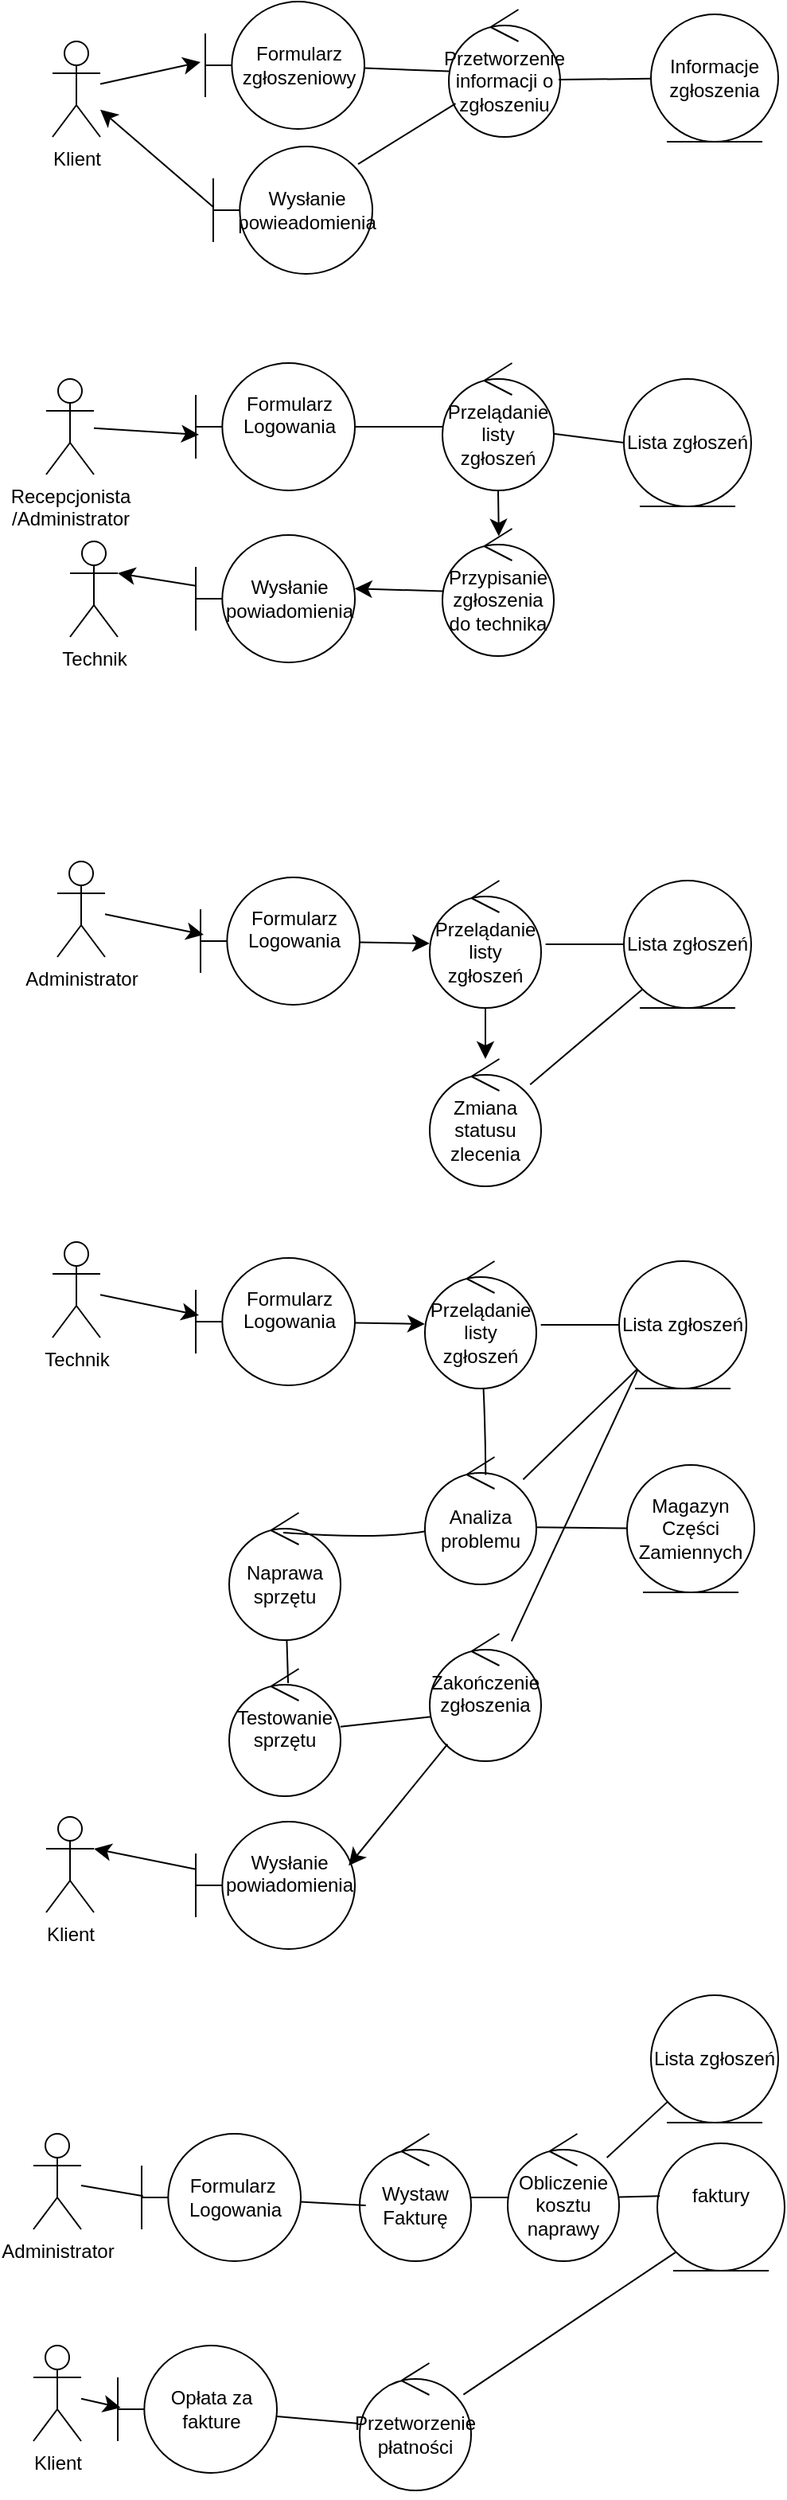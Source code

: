 <mxfile version="26.1.3">
  <diagram name="Strona-1" id="LxutVhJHaGzXhzaAYgWn">
    <mxGraphModel dx="955" dy="575" grid="0" gridSize="10" guides="1" tooltips="1" connect="1" arrows="1" fold="1" page="0" pageScale="1" pageWidth="827" pageHeight="1169" math="0" shadow="0">
      <root>
        <mxCell id="0" />
        <mxCell id="1" parent="0" />
        <mxCell id="ZL3LiqyfbhwyunmCAdCb-1" value="Klient&lt;div&gt;&lt;br&gt;&lt;/div&gt;" style="shape=umlActor;verticalLabelPosition=bottom;verticalAlign=top;html=1;outlineConnect=0;" vertex="1" parent="1">
          <mxGeometry x="-46" y="426" width="30" height="60" as="geometry" />
        </mxCell>
        <mxCell id="ZL3LiqyfbhwyunmCAdCb-6" style="edgeStyle=none;curved=1;rounded=0;orthogonalLoop=1;jettySize=auto;html=1;fontSize=12;startSize=8;endSize=8;endArrow=none;startFill=0;" edge="1" parent="1" source="ZL3LiqyfbhwyunmCAdCb-2" target="ZL3LiqyfbhwyunmCAdCb-4">
          <mxGeometry relative="1" as="geometry" />
        </mxCell>
        <mxCell id="ZL3LiqyfbhwyunmCAdCb-2" value="Formularz&lt;br&gt;zgłoszeniowy" style="shape=umlBoundary;whiteSpace=wrap;html=1;" vertex="1" parent="1">
          <mxGeometry x="50" y="401" width="100" height="80" as="geometry" />
        </mxCell>
        <mxCell id="ZL3LiqyfbhwyunmCAdCb-3" style="edgeStyle=none;curved=1;rounded=0;orthogonalLoop=1;jettySize=auto;html=1;entryX=-0.03;entryY=0.475;entryDx=0;entryDy=0;entryPerimeter=0;fontSize=12;startSize=8;endSize=8;" edge="1" parent="1" source="ZL3LiqyfbhwyunmCAdCb-1" target="ZL3LiqyfbhwyunmCAdCb-2">
          <mxGeometry relative="1" as="geometry" />
        </mxCell>
        <mxCell id="ZL3LiqyfbhwyunmCAdCb-4" value="Przetworzenie&lt;br&gt;informacji o&lt;div&gt;zgłoszeniu&lt;/div&gt;" style="ellipse;shape=umlControl;whiteSpace=wrap;html=1;" vertex="1" parent="1">
          <mxGeometry x="203" y="406" width="70" height="80" as="geometry" />
        </mxCell>
        <mxCell id="ZL3LiqyfbhwyunmCAdCb-5" value="Informacje&lt;br&gt;zgłoszenia" style="ellipse;shape=umlEntity;whiteSpace=wrap;html=1;" vertex="1" parent="1">
          <mxGeometry x="330" y="409" width="80" height="80" as="geometry" />
        </mxCell>
        <mxCell id="ZL3LiqyfbhwyunmCAdCb-9" style="edgeStyle=none;curved=1;rounded=0;orthogonalLoop=1;jettySize=auto;html=1;entryX=0.986;entryY=0.55;entryDx=0;entryDy=0;entryPerimeter=0;fontSize=12;startSize=8;endSize=8;endArrow=none;startFill=0;" edge="1" parent="1" source="ZL3LiqyfbhwyunmCAdCb-5" target="ZL3LiqyfbhwyunmCAdCb-4">
          <mxGeometry relative="1" as="geometry" />
        </mxCell>
        <mxCell id="ZL3LiqyfbhwyunmCAdCb-10" value="Recepcjonista&lt;div&gt;/Administrator&lt;/div&gt;" style="shape=umlActor;verticalLabelPosition=bottom;verticalAlign=top;html=1;" vertex="1" parent="1">
          <mxGeometry x="-50" y="638" width="30" height="60" as="geometry" />
        </mxCell>
        <mxCell id="ZL3LiqyfbhwyunmCAdCb-13" style="edgeStyle=none;curved=1;rounded=0;orthogonalLoop=1;jettySize=auto;html=1;fontSize=12;startSize=8;endSize=8;endArrow=none;startFill=0;" edge="1" parent="1" source="ZL3LiqyfbhwyunmCAdCb-11" target="ZL3LiqyfbhwyunmCAdCb-12">
          <mxGeometry relative="1" as="geometry" />
        </mxCell>
        <mxCell id="ZL3LiqyfbhwyunmCAdCb-11" value="Formularz&lt;div&gt;Logowania&lt;/div&gt;&lt;div&gt;&lt;br&gt;&lt;/div&gt;" style="shape=umlBoundary;whiteSpace=wrap;html=1;" vertex="1" parent="1">
          <mxGeometry x="44" y="628" width="100" height="80" as="geometry" />
        </mxCell>
        <mxCell id="ZL3LiqyfbhwyunmCAdCb-19" style="edgeStyle=none;curved=1;rounded=0;orthogonalLoop=1;jettySize=auto;html=1;entryX=0;entryY=0.5;entryDx=0;entryDy=0;fontSize=12;startSize=8;endSize=8;endArrow=none;startFill=0;" edge="1" parent="1" source="ZL3LiqyfbhwyunmCAdCb-12" target="ZL3LiqyfbhwyunmCAdCb-18">
          <mxGeometry relative="1" as="geometry" />
        </mxCell>
        <mxCell id="ZL3LiqyfbhwyunmCAdCb-12" value="Przelądanie&lt;div&gt;listy&lt;/div&gt;&lt;div&gt;zgłoszeń&lt;/div&gt;" style="ellipse;shape=umlControl;whiteSpace=wrap;html=1;" vertex="1" parent="1">
          <mxGeometry x="199" y="628" width="70" height="80" as="geometry" />
        </mxCell>
        <mxCell id="ZL3LiqyfbhwyunmCAdCb-14" value="Administrator&lt;div&gt;&lt;br&gt;&lt;/div&gt;" style="shape=umlActor;verticalLabelPosition=bottom;verticalAlign=top;html=1;" vertex="1" parent="1">
          <mxGeometry x="-43" y="941" width="30" height="60" as="geometry" />
        </mxCell>
        <mxCell id="ZL3LiqyfbhwyunmCAdCb-37" style="edgeStyle=none;curved=1;rounded=0;orthogonalLoop=1;jettySize=auto;html=1;fontSize=12;startSize=8;endSize=8;" edge="1" parent="1" source="ZL3LiqyfbhwyunmCAdCb-15" target="ZL3LiqyfbhwyunmCAdCb-33">
          <mxGeometry relative="1" as="geometry" />
        </mxCell>
        <mxCell id="ZL3LiqyfbhwyunmCAdCb-15" value="Formularz&lt;div&gt;Logowania&lt;/div&gt;&lt;div&gt;&lt;br&gt;&lt;/div&gt;" style="shape=umlBoundary;whiteSpace=wrap;html=1;" vertex="1" parent="1">
          <mxGeometry x="47" y="951" width="100" height="80" as="geometry" />
        </mxCell>
        <mxCell id="ZL3LiqyfbhwyunmCAdCb-16" style="edgeStyle=none;curved=1;rounded=0;orthogonalLoop=1;jettySize=auto;html=1;entryX=0.02;entryY=0.563;entryDx=0;entryDy=0;entryPerimeter=0;fontSize=12;startSize=8;endSize=8;" edge="1" parent="1" source="ZL3LiqyfbhwyunmCAdCb-10" target="ZL3LiqyfbhwyunmCAdCb-11">
          <mxGeometry relative="1" as="geometry" />
        </mxCell>
        <mxCell id="ZL3LiqyfbhwyunmCAdCb-17" style="edgeStyle=none;curved=1;rounded=0;orthogonalLoop=1;jettySize=auto;html=1;entryX=0.02;entryY=0.45;entryDx=0;entryDy=0;entryPerimeter=0;fontSize=12;startSize=8;endSize=8;" edge="1" parent="1" source="ZL3LiqyfbhwyunmCAdCb-14" target="ZL3LiqyfbhwyunmCAdCb-15">
          <mxGeometry relative="1" as="geometry" />
        </mxCell>
        <mxCell id="ZL3LiqyfbhwyunmCAdCb-18" value="Lista zgłoszeń" style="ellipse;shape=umlEntity;whiteSpace=wrap;html=1;" vertex="1" parent="1">
          <mxGeometry x="313" y="638" width="80" height="80" as="geometry" />
        </mxCell>
        <mxCell id="ZL3LiqyfbhwyunmCAdCb-23" style="edgeStyle=none;curved=1;rounded=0;orthogonalLoop=1;jettySize=auto;html=1;fontSize=12;startSize=8;endSize=8;exitX=0;exitY=0.475;exitDx=0;exitDy=0;exitPerimeter=0;" edge="1" parent="1" source="ZL3LiqyfbhwyunmCAdCb-22" target="ZL3LiqyfbhwyunmCAdCb-1">
          <mxGeometry relative="1" as="geometry" />
        </mxCell>
        <mxCell id="ZL3LiqyfbhwyunmCAdCb-22" value="Wysłanie powieadomienia" style="shape=umlBoundary;whiteSpace=wrap;html=1;" vertex="1" parent="1">
          <mxGeometry x="55" y="492" width="100" height="80" as="geometry" />
        </mxCell>
        <mxCell id="ZL3LiqyfbhwyunmCAdCb-24" style="edgeStyle=none;curved=1;rounded=0;orthogonalLoop=1;jettySize=auto;html=1;entryX=0.91;entryY=0.138;entryDx=0;entryDy=0;entryPerimeter=0;fontSize=12;startSize=8;endSize=8;endArrow=none;startFill=0;" edge="1" parent="1" source="ZL3LiqyfbhwyunmCAdCb-4" target="ZL3LiqyfbhwyunmCAdCb-22">
          <mxGeometry relative="1" as="geometry" />
        </mxCell>
        <mxCell id="ZL3LiqyfbhwyunmCAdCb-25" value="Przypisanie zgłoszenia do technika" style="ellipse;shape=umlControl;whiteSpace=wrap;html=1;" vertex="1" parent="1">
          <mxGeometry x="199" y="732" width="70" height="80" as="geometry" />
        </mxCell>
        <mxCell id="ZL3LiqyfbhwyunmCAdCb-26" style="edgeStyle=none;curved=1;rounded=0;orthogonalLoop=1;jettySize=auto;html=1;entryX=0.506;entryY=0.06;entryDx=0;entryDy=0;entryPerimeter=0;fontSize=12;startSize=8;endSize=8;" edge="1" parent="1" source="ZL3LiqyfbhwyunmCAdCb-12" target="ZL3LiqyfbhwyunmCAdCb-25">
          <mxGeometry relative="1" as="geometry" />
        </mxCell>
        <mxCell id="ZL3LiqyfbhwyunmCAdCb-28" value="Technik&lt;div&gt;&lt;br&gt;&lt;/div&gt;" style="shape=umlActor;verticalLabelPosition=bottom;verticalAlign=top;html=1;" vertex="1" parent="1">
          <mxGeometry x="-35" y="740" width="30" height="60" as="geometry" />
        </mxCell>
        <mxCell id="ZL3LiqyfbhwyunmCAdCb-30" value="Wysłanie powiadomienia" style="shape=umlBoundary;whiteSpace=wrap;html=1;" vertex="1" parent="1">
          <mxGeometry x="44" y="736" width="100" height="80" as="geometry" />
        </mxCell>
        <mxCell id="ZL3LiqyfbhwyunmCAdCb-31" style="edgeStyle=none;curved=1;rounded=0;orthogonalLoop=1;jettySize=auto;html=1;entryX=0.998;entryY=0.421;entryDx=0;entryDy=0;entryPerimeter=0;fontSize=12;startSize=8;endSize=8;" edge="1" parent="1" source="ZL3LiqyfbhwyunmCAdCb-25" target="ZL3LiqyfbhwyunmCAdCb-30">
          <mxGeometry relative="1" as="geometry" />
        </mxCell>
        <mxCell id="ZL3LiqyfbhwyunmCAdCb-32" style="edgeStyle=none;curved=1;rounded=0;orthogonalLoop=1;jettySize=auto;html=1;entryX=1;entryY=0.333;entryDx=0;entryDy=0;entryPerimeter=0;fontSize=12;startSize=8;endSize=8;" edge="1" parent="1" source="ZL3LiqyfbhwyunmCAdCb-30" target="ZL3LiqyfbhwyunmCAdCb-28">
          <mxGeometry relative="1" as="geometry" />
        </mxCell>
        <mxCell id="ZL3LiqyfbhwyunmCAdCb-33" value="Przelądanie&lt;div&gt;listy&lt;/div&gt;&lt;div&gt;zgłoszeń&lt;/div&gt;" style="ellipse;shape=umlControl;whiteSpace=wrap;html=1;" vertex="1" parent="1">
          <mxGeometry x="191" y="953" width="70" height="80" as="geometry" />
        </mxCell>
        <mxCell id="ZL3LiqyfbhwyunmCAdCb-38" style="edgeStyle=none;curved=1;rounded=0;orthogonalLoop=1;jettySize=auto;html=1;fontSize=12;startSize=8;endSize=8;endArrow=none;startFill=0;" edge="1" parent="1" source="ZL3LiqyfbhwyunmCAdCb-34">
          <mxGeometry relative="1" as="geometry">
            <mxPoint x="263.824" y="993" as="targetPoint" />
          </mxGeometry>
        </mxCell>
        <mxCell id="ZL3LiqyfbhwyunmCAdCb-34" value="Lista zgłoszeń" style="ellipse;shape=umlEntity;whiteSpace=wrap;html=1;" vertex="1" parent="1">
          <mxGeometry x="313" y="953" width="80" height="80" as="geometry" />
        </mxCell>
        <mxCell id="ZL3LiqyfbhwyunmCAdCb-40" style="edgeStyle=none;curved=1;rounded=0;orthogonalLoop=1;jettySize=auto;html=1;fontSize=12;startSize=8;endSize=8;endArrow=none;startFill=1;endFill=1;startArrow=classic;" edge="1" parent="1" source="ZL3LiqyfbhwyunmCAdCb-35" target="ZL3LiqyfbhwyunmCAdCb-33">
          <mxGeometry relative="1" as="geometry" />
        </mxCell>
        <mxCell id="ZL3LiqyfbhwyunmCAdCb-41" style="edgeStyle=none;curved=1;rounded=0;orthogonalLoop=1;jettySize=auto;html=1;entryX=0;entryY=1;entryDx=0;entryDy=0;fontSize=12;startSize=8;endSize=8;endArrow=none;startFill=0;" edge="1" parent="1" source="ZL3LiqyfbhwyunmCAdCb-35" target="ZL3LiqyfbhwyunmCAdCb-34">
          <mxGeometry relative="1" as="geometry" />
        </mxCell>
        <mxCell id="ZL3LiqyfbhwyunmCAdCb-35" value="&lt;div&gt;Zmiana statusu zlecenia&lt;/div&gt;" style="ellipse;shape=umlControl;whiteSpace=wrap;html=1;" vertex="1" parent="1">
          <mxGeometry x="191" y="1065" width="70" height="80" as="geometry" />
        </mxCell>
        <mxCell id="ZL3LiqyfbhwyunmCAdCb-43" value="&lt;div&gt;Technik&lt;/div&gt;&lt;div&gt;&lt;br&gt;&lt;/div&gt;" style="shape=umlActor;verticalLabelPosition=bottom;verticalAlign=top;html=1;" vertex="1" parent="1">
          <mxGeometry x="-46" y="1180" width="30" height="60" as="geometry" />
        </mxCell>
        <mxCell id="ZL3LiqyfbhwyunmCAdCb-44" style="edgeStyle=none;curved=1;rounded=0;orthogonalLoop=1;jettySize=auto;html=1;fontSize=12;startSize=8;endSize=8;" edge="1" parent="1" source="ZL3LiqyfbhwyunmCAdCb-45" target="ZL3LiqyfbhwyunmCAdCb-47">
          <mxGeometry relative="1" as="geometry" />
        </mxCell>
        <mxCell id="ZL3LiqyfbhwyunmCAdCb-45" value="Formularz&lt;div&gt;Logowania&lt;/div&gt;&lt;div&gt;&lt;br&gt;&lt;/div&gt;" style="shape=umlBoundary;whiteSpace=wrap;html=1;" vertex="1" parent="1">
          <mxGeometry x="44" y="1190" width="100" height="80" as="geometry" />
        </mxCell>
        <mxCell id="ZL3LiqyfbhwyunmCAdCb-46" style="edgeStyle=none;curved=1;rounded=0;orthogonalLoop=1;jettySize=auto;html=1;entryX=0.02;entryY=0.45;entryDx=0;entryDy=0;entryPerimeter=0;fontSize=12;startSize=8;endSize=8;" edge="1" parent="1" source="ZL3LiqyfbhwyunmCAdCb-43" target="ZL3LiqyfbhwyunmCAdCb-45">
          <mxGeometry relative="1" as="geometry" />
        </mxCell>
        <mxCell id="ZL3LiqyfbhwyunmCAdCb-47" value="Przelądanie&lt;div&gt;listy&lt;/div&gt;&lt;div&gt;zgłoszeń&lt;/div&gt;" style="ellipse;shape=umlControl;whiteSpace=wrap;html=1;" vertex="1" parent="1">
          <mxGeometry x="188" y="1192" width="70" height="80" as="geometry" />
        </mxCell>
        <mxCell id="ZL3LiqyfbhwyunmCAdCb-48" style="edgeStyle=none;curved=1;rounded=0;orthogonalLoop=1;jettySize=auto;html=1;fontSize=12;startSize=8;endSize=8;endArrow=none;startFill=0;" edge="1" parent="1" source="ZL3LiqyfbhwyunmCAdCb-49">
          <mxGeometry relative="1" as="geometry">
            <mxPoint x="260.824" y="1232" as="targetPoint" />
          </mxGeometry>
        </mxCell>
        <mxCell id="ZL3LiqyfbhwyunmCAdCb-56" style="edgeStyle=none;curved=1;rounded=0;orthogonalLoop=1;jettySize=auto;html=1;fontSize=12;startSize=8;endSize=8;endArrow=none;startFill=0;" edge="1" parent="1" source="ZL3LiqyfbhwyunmCAdCb-49" target="ZL3LiqyfbhwyunmCAdCb-53">
          <mxGeometry relative="1" as="geometry" />
        </mxCell>
        <mxCell id="ZL3LiqyfbhwyunmCAdCb-49" value="Lista zgłoszeń" style="ellipse;shape=umlEntity;whiteSpace=wrap;html=1;" vertex="1" parent="1">
          <mxGeometry x="310" y="1192" width="80" height="80" as="geometry" />
        </mxCell>
        <mxCell id="ZL3LiqyfbhwyunmCAdCb-53" value="Analiza problemu" style="ellipse;shape=umlControl;whiteSpace=wrap;html=1;" vertex="1" parent="1">
          <mxGeometry x="188" y="1315" width="70" height="80" as="geometry" />
        </mxCell>
        <mxCell id="ZL3LiqyfbhwyunmCAdCb-54" value="Magazyn&lt;div&gt;Części Zamiennych&lt;/div&gt;" style="ellipse;shape=umlEntity;whiteSpace=wrap;html=1;" vertex="1" parent="1">
          <mxGeometry x="315" y="1320" width="80" height="80" as="geometry" />
        </mxCell>
        <mxCell id="ZL3LiqyfbhwyunmCAdCb-55" style="edgeStyle=none;curved=1;rounded=0;orthogonalLoop=1;jettySize=auto;html=1;entryX=0.999;entryY=0.551;entryDx=0;entryDy=0;entryPerimeter=0;fontSize=12;startSize=8;endSize=8;endArrow=none;startFill=0;" edge="1" parent="1" source="ZL3LiqyfbhwyunmCAdCb-54" target="ZL3LiqyfbhwyunmCAdCb-53">
          <mxGeometry relative="1" as="geometry" />
        </mxCell>
        <mxCell id="ZL3LiqyfbhwyunmCAdCb-57" style="edgeStyle=none;curved=1;rounded=0;orthogonalLoop=1;jettySize=auto;html=1;entryX=0.545;entryY=0.14;entryDx=0;entryDy=0;entryPerimeter=0;fontSize=12;startSize=8;endSize=8;endArrow=none;startFill=0;" edge="1" parent="1" source="ZL3LiqyfbhwyunmCAdCb-47" target="ZL3LiqyfbhwyunmCAdCb-53">
          <mxGeometry relative="1" as="geometry">
            <Array as="points">
              <mxPoint x="226" y="1299" />
            </Array>
          </mxGeometry>
        </mxCell>
        <mxCell id="ZL3LiqyfbhwyunmCAdCb-58" value="Naprawa sprzętu" style="ellipse;shape=umlControl;whiteSpace=wrap;html=1;" vertex="1" parent="1">
          <mxGeometry x="65" y="1350" width="70" height="80" as="geometry" />
        </mxCell>
        <mxCell id="ZL3LiqyfbhwyunmCAdCb-59" style="edgeStyle=none;curved=1;rounded=0;orthogonalLoop=1;jettySize=auto;html=1;entryX=0.486;entryY=0.156;entryDx=0;entryDy=0;entryPerimeter=0;fontSize=12;startSize=8;endSize=8;endArrow=none;startFill=0;" edge="1" parent="1" source="ZL3LiqyfbhwyunmCAdCb-53" target="ZL3LiqyfbhwyunmCAdCb-58">
          <mxGeometry relative="1" as="geometry">
            <Array as="points">
              <mxPoint x="160" y="1367" />
            </Array>
          </mxGeometry>
        </mxCell>
        <mxCell id="ZL3LiqyfbhwyunmCAdCb-60" value="Testowanie sprzętu&lt;div&gt;&lt;br&gt;&lt;/div&gt;" style="ellipse;shape=umlControl;whiteSpace=wrap;html=1;" vertex="1" parent="1">
          <mxGeometry x="65" y="1448" width="70" height="80" as="geometry" />
        </mxCell>
        <mxCell id="ZL3LiqyfbhwyunmCAdCb-61" style="edgeStyle=none;curved=1;rounded=0;orthogonalLoop=1;jettySize=auto;html=1;entryX=0.529;entryY=0.113;entryDx=0;entryDy=0;entryPerimeter=0;fontSize=12;startSize=8;endSize=8;endArrow=none;startFill=0;" edge="1" parent="1" source="ZL3LiqyfbhwyunmCAdCb-58" target="ZL3LiqyfbhwyunmCAdCb-60">
          <mxGeometry relative="1" as="geometry" />
        </mxCell>
        <mxCell id="ZL3LiqyfbhwyunmCAdCb-64" style="edgeStyle=none;curved=1;rounded=0;orthogonalLoop=1;jettySize=auto;html=1;entryX=0;entryY=1;entryDx=0;entryDy=0;fontSize=12;startSize=8;endSize=8;endArrow=none;startFill=0;" edge="1" parent="1" source="ZL3LiqyfbhwyunmCAdCb-63" target="ZL3LiqyfbhwyunmCAdCb-49">
          <mxGeometry relative="1" as="geometry" />
        </mxCell>
        <mxCell id="ZL3LiqyfbhwyunmCAdCb-63" value="&lt;div&gt;Zakończenie zgłoszenia&lt;/div&gt;&lt;div&gt;&lt;br&gt;&lt;/div&gt;" style="ellipse;shape=umlControl;whiteSpace=wrap;html=1;" vertex="1" parent="1">
          <mxGeometry x="191" y="1426" width="70" height="80" as="geometry" />
        </mxCell>
        <mxCell id="ZL3LiqyfbhwyunmCAdCb-65" style="edgeStyle=none;curved=1;rounded=0;orthogonalLoop=1;jettySize=auto;html=1;entryX=0.011;entryY=0.652;entryDx=0;entryDy=0;entryPerimeter=0;fontSize=12;startSize=8;endSize=8;endArrow=none;startFill=0;" edge="1" parent="1" source="ZL3LiqyfbhwyunmCAdCb-60" target="ZL3LiqyfbhwyunmCAdCb-63">
          <mxGeometry relative="1" as="geometry" />
        </mxCell>
        <mxCell id="ZL3LiqyfbhwyunmCAdCb-66" value="&lt;div&gt;Wysłanie powiadomienia&lt;/div&gt;&lt;div&gt;&lt;br&gt;&lt;/div&gt;" style="shape=umlBoundary;whiteSpace=wrap;html=1;" vertex="1" parent="1">
          <mxGeometry x="44" y="1544" width="100" height="80" as="geometry" />
        </mxCell>
        <mxCell id="ZL3LiqyfbhwyunmCAdCb-67" value="Klient&lt;div&gt;&lt;br&gt;&lt;/div&gt;" style="shape=umlActor;verticalLabelPosition=bottom;verticalAlign=top;html=1;" vertex="1" parent="1">
          <mxGeometry x="-50" y="1541" width="30" height="60" as="geometry" />
        </mxCell>
        <mxCell id="ZL3LiqyfbhwyunmCAdCb-68" style="edgeStyle=none;curved=1;rounded=0;orthogonalLoop=1;jettySize=auto;html=1;entryX=0.961;entryY=0.345;entryDx=0;entryDy=0;entryPerimeter=0;fontSize=12;startSize=8;endSize=8;" edge="1" parent="1" source="ZL3LiqyfbhwyunmCAdCb-63" target="ZL3LiqyfbhwyunmCAdCb-66">
          <mxGeometry relative="1" as="geometry" />
        </mxCell>
        <mxCell id="ZL3LiqyfbhwyunmCAdCb-69" style="edgeStyle=none;curved=1;rounded=0;orthogonalLoop=1;jettySize=auto;html=1;entryX=1;entryY=0.333;entryDx=0;entryDy=0;entryPerimeter=0;fontSize=12;startSize=8;endSize=8;" edge="1" parent="1" source="ZL3LiqyfbhwyunmCAdCb-66" target="ZL3LiqyfbhwyunmCAdCb-67">
          <mxGeometry relative="1" as="geometry" />
        </mxCell>
        <mxCell id="ZL3LiqyfbhwyunmCAdCb-70" value="Administrator&lt;div&gt;&lt;br&gt;&lt;/div&gt;" style="shape=umlActor;verticalLabelPosition=bottom;verticalAlign=top;html=1;" vertex="1" parent="1">
          <mxGeometry x="-58" y="1740" width="30" height="60" as="geometry" />
        </mxCell>
        <mxCell id="ZL3LiqyfbhwyunmCAdCb-71" value="Klient&lt;div&gt;&lt;br&gt;&lt;/div&gt;" style="shape=umlActor;verticalLabelPosition=bottom;verticalAlign=top;html=1;" vertex="1" parent="1">
          <mxGeometry x="-58" y="1873" width="30" height="60" as="geometry" />
        </mxCell>
        <mxCell id="ZL3LiqyfbhwyunmCAdCb-72" value="Formularz&amp;nbsp;&lt;div&gt;Logowania&lt;/div&gt;" style="shape=umlBoundary;whiteSpace=wrap;html=1;" vertex="1" parent="1">
          <mxGeometry x="10" y="1740" width="100" height="80" as="geometry" />
        </mxCell>
        <mxCell id="ZL3LiqyfbhwyunmCAdCb-73" style="edgeStyle=none;curved=1;rounded=0;orthogonalLoop=1;jettySize=auto;html=1;entryX=0.009;entryY=0.489;entryDx=0;entryDy=0;entryPerimeter=0;fontSize=12;startSize=8;endSize=8;endArrow=none;startFill=0;" edge="1" parent="1" source="ZL3LiqyfbhwyunmCAdCb-70" target="ZL3LiqyfbhwyunmCAdCb-72">
          <mxGeometry relative="1" as="geometry" />
        </mxCell>
        <mxCell id="ZL3LiqyfbhwyunmCAdCb-79" style="edgeStyle=none;curved=1;rounded=0;orthogonalLoop=1;jettySize=auto;html=1;fontSize=12;startSize=8;endSize=8;endArrow=none;startFill=0;" edge="1" parent="1" source="ZL3LiqyfbhwyunmCAdCb-74" target="ZL3LiqyfbhwyunmCAdCb-76">
          <mxGeometry relative="1" as="geometry" />
        </mxCell>
        <mxCell id="ZL3LiqyfbhwyunmCAdCb-74" value="Wystaw Fakturę" style="ellipse;shape=umlControl;whiteSpace=wrap;html=1;" vertex="1" parent="1">
          <mxGeometry x="147" y="1740" width="70" height="80" as="geometry" />
        </mxCell>
        <mxCell id="ZL3LiqyfbhwyunmCAdCb-75" value="faktury&lt;div&gt;&lt;br&gt;&lt;/div&gt;" style="ellipse;shape=umlEntity;whiteSpace=wrap;html=1;" vertex="1" parent="1">
          <mxGeometry x="334" y="1746" width="80" height="80" as="geometry" />
        </mxCell>
        <mxCell id="ZL3LiqyfbhwyunmCAdCb-76" value="Obliczenie&lt;div&gt;kosztu&lt;/div&gt;&lt;div&gt;naprawy&lt;/div&gt;" style="ellipse;shape=umlControl;whiteSpace=wrap;html=1;" vertex="1" parent="1">
          <mxGeometry x="240" y="1740" width="70" height="80" as="geometry" />
        </mxCell>
        <mxCell id="ZL3LiqyfbhwyunmCAdCb-81" style="edgeStyle=none;curved=1;rounded=0;orthogonalLoop=1;jettySize=auto;html=1;fontSize=12;startSize=8;endSize=8;endArrow=none;startFill=0;" edge="1" parent="1" source="ZL3LiqyfbhwyunmCAdCb-77" target="ZL3LiqyfbhwyunmCAdCb-76">
          <mxGeometry relative="1" as="geometry" />
        </mxCell>
        <mxCell id="ZL3LiqyfbhwyunmCAdCb-77" value="Lista zgłoszeń" style="ellipse;shape=umlEntity;whiteSpace=wrap;html=1;" vertex="1" parent="1">
          <mxGeometry x="330" y="1653" width="80" height="80" as="geometry" />
        </mxCell>
        <mxCell id="ZL3LiqyfbhwyunmCAdCb-78" style="edgeStyle=none;curved=1;rounded=0;orthogonalLoop=1;jettySize=auto;html=1;entryX=0.055;entryY=0.563;entryDx=0;entryDy=0;entryPerimeter=0;fontSize=12;startSize=8;endSize=8;endArrow=none;startFill=0;" edge="1" parent="1" source="ZL3LiqyfbhwyunmCAdCb-72" target="ZL3LiqyfbhwyunmCAdCb-74">
          <mxGeometry relative="1" as="geometry" />
        </mxCell>
        <mxCell id="ZL3LiqyfbhwyunmCAdCb-80" style="edgeStyle=none;curved=1;rounded=0;orthogonalLoop=1;jettySize=auto;html=1;entryX=0.02;entryY=0.414;entryDx=0;entryDy=0;entryPerimeter=0;fontSize=12;startSize=8;endSize=8;endArrow=none;startFill=0;" edge="1" parent="1" source="ZL3LiqyfbhwyunmCAdCb-76" target="ZL3LiqyfbhwyunmCAdCb-75">
          <mxGeometry relative="1" as="geometry" />
        </mxCell>
        <mxCell id="ZL3LiqyfbhwyunmCAdCb-82" value="Opłata za fakture" style="shape=umlBoundary;whiteSpace=wrap;html=1;" vertex="1" parent="1">
          <mxGeometry x="-5" y="1873" width="100" height="80" as="geometry" />
        </mxCell>
        <mxCell id="ZL3LiqyfbhwyunmCAdCb-83" style="edgeStyle=none;curved=1;rounded=0;orthogonalLoop=1;jettySize=auto;html=1;entryX=0.018;entryY=0.488;entryDx=0;entryDy=0;entryPerimeter=0;fontSize=12;startSize=8;endSize=8;" edge="1" parent="1" source="ZL3LiqyfbhwyunmCAdCb-71" target="ZL3LiqyfbhwyunmCAdCb-82">
          <mxGeometry relative="1" as="geometry" />
        </mxCell>
        <mxCell id="ZL3LiqyfbhwyunmCAdCb-86" style="edgeStyle=none;curved=1;rounded=0;orthogonalLoop=1;jettySize=auto;html=1;entryX=0;entryY=1;entryDx=0;entryDy=0;fontSize=12;startSize=8;endSize=8;endArrow=none;startFill=0;" edge="1" parent="1" source="ZL3LiqyfbhwyunmCAdCb-85" target="ZL3LiqyfbhwyunmCAdCb-75">
          <mxGeometry relative="1" as="geometry" />
        </mxCell>
        <mxCell id="ZL3LiqyfbhwyunmCAdCb-85" value="Przetworzenie&lt;div&gt;płatności&lt;/div&gt;" style="ellipse;shape=umlControl;whiteSpace=wrap;html=1;" vertex="1" parent="1">
          <mxGeometry x="147" y="1884" width="70" height="80" as="geometry" />
        </mxCell>
        <mxCell id="ZL3LiqyfbhwyunmCAdCb-87" style="edgeStyle=none;curved=1;rounded=0;orthogonalLoop=1;jettySize=auto;html=1;entryX=-0.024;entryY=0.474;entryDx=0;entryDy=0;entryPerimeter=0;fontSize=12;startSize=8;endSize=8;endArrow=none;startFill=0;" edge="1" parent="1" source="ZL3LiqyfbhwyunmCAdCb-82" target="ZL3LiqyfbhwyunmCAdCb-85">
          <mxGeometry relative="1" as="geometry" />
        </mxCell>
      </root>
    </mxGraphModel>
  </diagram>
</mxfile>
